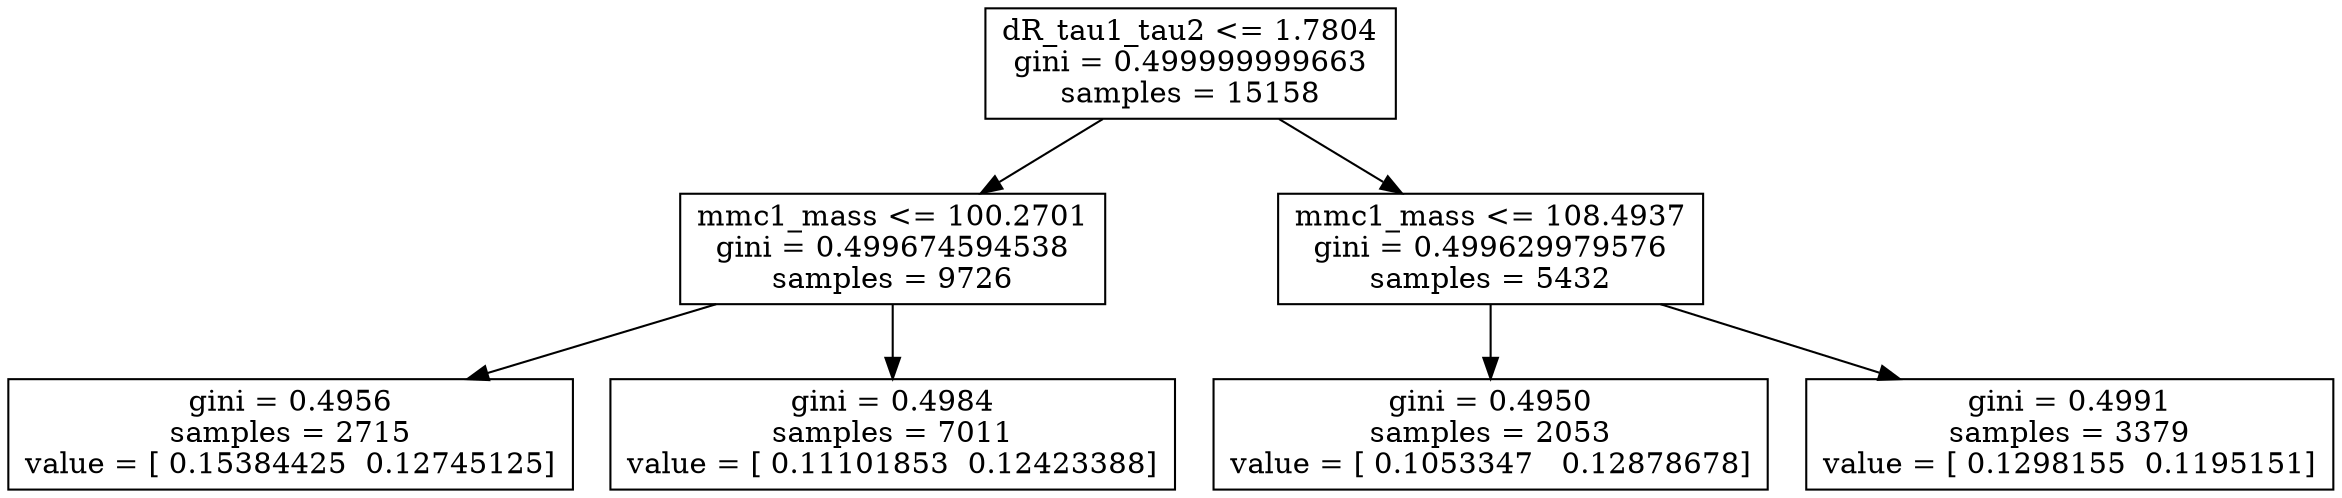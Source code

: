 digraph Tree {
0 [label="dR_tau1_tau2 <= 1.7804\ngini = 0.499999999663\nsamples = 15158", shape="box"] ;
1 [label="mmc1_mass <= 100.2701\ngini = 0.499674594538\nsamples = 9726", shape="box"] ;
0 -> 1 ;
2 [label="gini = 0.4956\nsamples = 2715\nvalue = [ 0.15384425  0.12745125]", shape="box"] ;
1 -> 2 ;
3 [label="gini = 0.4984\nsamples = 7011\nvalue = [ 0.11101853  0.12423388]", shape="box"] ;
1 -> 3 ;
4 [label="mmc1_mass <= 108.4937\ngini = 0.499629979576\nsamples = 5432", shape="box"] ;
0 -> 4 ;
5 [label="gini = 0.4950\nsamples = 2053\nvalue = [ 0.1053347   0.12878678]", shape="box"] ;
4 -> 5 ;
6 [label="gini = 0.4991\nsamples = 3379\nvalue = [ 0.1298155  0.1195151]", shape="box"] ;
4 -> 6 ;
}